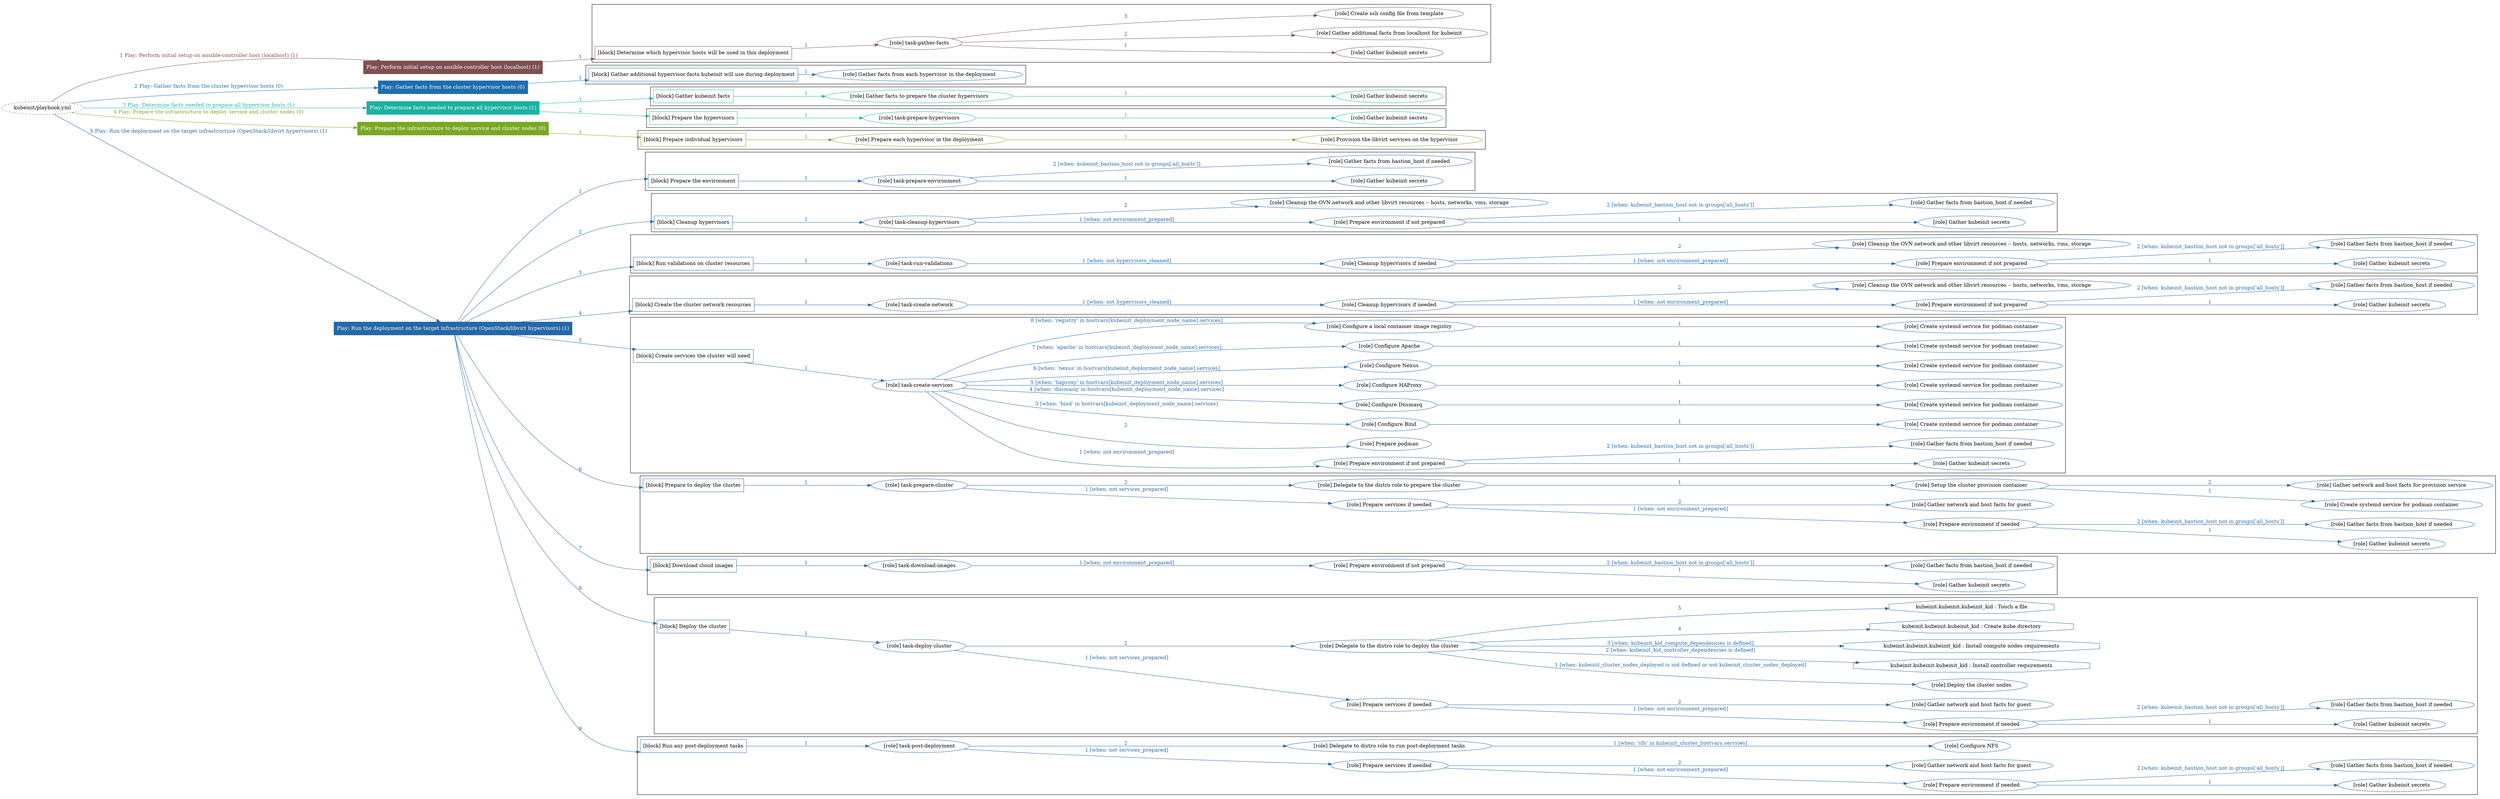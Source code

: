 digraph {
	graph [concentrate=true ordering=in rankdir=LR ratio=fill]
	edge [esep=5 sep=10]
	"kubeinit/playbook.yml" [URL="/home/runner/work/kubeinit/kubeinit/kubeinit/playbook.yml" id=playbook_6d57e059 style=dotted]
	"kubeinit/playbook.yml" -> play_065d69e5 [label="1 Play: Perform initial setup on ansible-controller host (localhost) (1)" color="#7d504f" fontcolor="#7d504f" id=edge_play_065d69e5 labeltooltip="1 Play: Perform initial setup on ansible-controller host (localhost) (1)" tooltip="1 Play: Perform initial setup on ansible-controller host (localhost) (1)"]
	subgraph "Play: Perform initial setup on ansible-controller host (localhost) (1)" {
		play_065d69e5 [label="Play: Perform initial setup on ansible-controller host (localhost) (1)" URL="/home/runner/work/kubeinit/kubeinit/kubeinit/playbook.yml" color="#7d504f" fontcolor="#ffffff" id=play_065d69e5 shape=box style=filled tooltip=localhost]
		play_065d69e5 -> block_3855ea18 [label=1 color="#7d504f" fontcolor="#7d504f" id=edge_block_3855ea18 labeltooltip=1 tooltip=1]
		subgraph cluster_block_3855ea18 {
			block_3855ea18 [label="[block] Determine which hypervisor hosts will be used in this deployment" URL="/home/runner/work/kubeinit/kubeinit/kubeinit/playbook.yml" color="#7d504f" id=block_3855ea18 labeltooltip="Determine which hypervisor hosts will be used in this deployment" shape=box tooltip="Determine which hypervisor hosts will be used in this deployment"]
			block_3855ea18 -> role_1929fba4 [label="1 " color="#7d504f" fontcolor="#7d504f" id=edge_role_1929fba4 labeltooltip="1 " tooltip="1 "]
			subgraph "task-gather-facts" {
				role_1929fba4 [label="[role] task-gather-facts" URL="/home/runner/work/kubeinit/kubeinit/kubeinit/playbook.yml" color="#7d504f" id=role_1929fba4 tooltip="task-gather-facts"]
				role_1929fba4 -> role_ce1851fb [label="1 " color="#7d504f" fontcolor="#7d504f" id=edge_role_ce1851fb labeltooltip="1 " tooltip="1 "]
				subgraph "Gather kubeinit secrets" {
					role_ce1851fb [label="[role] Gather kubeinit secrets" URL="/home/runner/.ansible/collections/ansible_collections/kubeinit/kubeinit/roles/kubeinit_prepare/tasks/build_hypervisors_group.yml" color="#7d504f" id=role_ce1851fb tooltip="Gather kubeinit secrets"]
				}
				role_1929fba4 -> role_60027a95 [label="2 " color="#7d504f" fontcolor="#7d504f" id=edge_role_60027a95 labeltooltip="2 " tooltip="2 "]
				subgraph "Gather additional facts from localhost for kubeinit" {
					role_60027a95 [label="[role] Gather additional facts from localhost for kubeinit" URL="/home/runner/.ansible/collections/ansible_collections/kubeinit/kubeinit/roles/kubeinit_prepare/tasks/build_hypervisors_group.yml" color="#7d504f" id=role_60027a95 tooltip="Gather additional facts from localhost for kubeinit"]
				}
				role_1929fba4 -> role_32237166 [label="3 " color="#7d504f" fontcolor="#7d504f" id=edge_role_32237166 labeltooltip="3 " tooltip="3 "]
				subgraph "Create ssh config file from template" {
					role_32237166 [label="[role] Create ssh config file from template" URL="/home/runner/.ansible/collections/ansible_collections/kubeinit/kubeinit/roles/kubeinit_prepare/tasks/build_hypervisors_group.yml" color="#7d504f" id=role_32237166 tooltip="Create ssh config file from template"]
				}
			}
		}
	}
	"kubeinit/playbook.yml" -> play_c657b505 [label="2 Play: Gather facts from the cluster hypervisor hosts (0)" color="#1e6dae" fontcolor="#1e6dae" id=edge_play_c657b505 labeltooltip="2 Play: Gather facts from the cluster hypervisor hosts (0)" tooltip="2 Play: Gather facts from the cluster hypervisor hosts (0)"]
	subgraph "Play: Gather facts from the cluster hypervisor hosts (0)" {
		play_c657b505 [label="Play: Gather facts from the cluster hypervisor hosts (0)" URL="/home/runner/work/kubeinit/kubeinit/kubeinit/playbook.yml" color="#1e6dae" fontcolor="#ffffff" id=play_c657b505 shape=box style=filled tooltip="Play: Gather facts from the cluster hypervisor hosts (0)"]
		play_c657b505 -> block_d2b169c3 [label=1 color="#1e6dae" fontcolor="#1e6dae" id=edge_block_d2b169c3 labeltooltip=1 tooltip=1]
		subgraph cluster_block_d2b169c3 {
			block_d2b169c3 [label="[block] Gather additional hypervisor facts kubeinit will use during deployment" URL="/home/runner/work/kubeinit/kubeinit/kubeinit/playbook.yml" color="#1e6dae" id=block_d2b169c3 labeltooltip="Gather additional hypervisor facts kubeinit will use during deployment" shape=box tooltip="Gather additional hypervisor facts kubeinit will use during deployment"]
			block_d2b169c3 -> role_d9f56631 [label="1 " color="#1e6dae" fontcolor="#1e6dae" id=edge_role_d9f56631 labeltooltip="1 " tooltip="1 "]
			subgraph "Gather facts from each hypervisor in the deployment" {
				role_d9f56631 [label="[role] Gather facts from each hypervisor in the deployment" URL="/home/runner/work/kubeinit/kubeinit/kubeinit/playbook.yml" color="#1e6dae" id=role_d9f56631 tooltip="Gather facts from each hypervisor in the deployment"]
			}
		}
	}
	"kubeinit/playbook.yml" -> play_c5d78d00 [label="3 Play: Determine facts needed to prepare all hypervisor hosts (1)" color="#1ab2a1" fontcolor="#1ab2a1" id=edge_play_c5d78d00 labeltooltip="3 Play: Determine facts needed to prepare all hypervisor hosts (1)" tooltip="3 Play: Determine facts needed to prepare all hypervisor hosts (1)"]
	subgraph "Play: Determine facts needed to prepare all hypervisor hosts (1)" {
		play_c5d78d00 [label="Play: Determine facts needed to prepare all hypervisor hosts (1)" URL="/home/runner/work/kubeinit/kubeinit/kubeinit/playbook.yml" color="#1ab2a1" fontcolor="#ffffff" id=play_c5d78d00 shape=box style=filled tooltip=localhost]
		play_c5d78d00 -> block_c9161f9e [label=1 color="#1ab2a1" fontcolor="#1ab2a1" id=edge_block_c9161f9e labeltooltip=1 tooltip=1]
		subgraph cluster_block_c9161f9e {
			block_c9161f9e [label="[block] Gather kubeinit facts" URL="/home/runner/work/kubeinit/kubeinit/kubeinit/playbook.yml" color="#1ab2a1" id=block_c9161f9e labeltooltip="Gather kubeinit facts" shape=box tooltip="Gather kubeinit facts"]
			block_c9161f9e -> role_a2f4b197 [label="1 " color="#1ab2a1" fontcolor="#1ab2a1" id=edge_role_a2f4b197 labeltooltip="1 " tooltip="1 "]
			subgraph "Gather facts to prepare the cluster hypervisors" {
				role_a2f4b197 [label="[role] Gather facts to prepare the cluster hypervisors" URL="/home/runner/work/kubeinit/kubeinit/kubeinit/playbook.yml" color="#1ab2a1" id=role_a2f4b197 tooltip="Gather facts to prepare the cluster hypervisors"]
				role_a2f4b197 -> role_44590d32 [label="1 " color="#1ab2a1" fontcolor="#1ab2a1" id=edge_role_44590d32 labeltooltip="1 " tooltip="1 "]
				subgraph "Gather kubeinit secrets" {
					role_44590d32 [label="[role] Gather kubeinit secrets" URL="/home/runner/.ansible/collections/ansible_collections/kubeinit/kubeinit/roles/kubeinit_prepare/tasks/gather_kubeinit_facts.yml" color="#1ab2a1" id=role_44590d32 tooltip="Gather kubeinit secrets"]
				}
			}
		}
		play_c5d78d00 -> block_0e5a9c2b [label=2 color="#1ab2a1" fontcolor="#1ab2a1" id=edge_block_0e5a9c2b labeltooltip=2 tooltip=2]
		subgraph cluster_block_0e5a9c2b {
			block_0e5a9c2b [label="[block] Prepare the hypervisors" URL="/home/runner/work/kubeinit/kubeinit/kubeinit/playbook.yml" color="#1ab2a1" id=block_0e5a9c2b labeltooltip="Prepare the hypervisors" shape=box tooltip="Prepare the hypervisors"]
			block_0e5a9c2b -> role_2d8f69fb [label="1 " color="#1ab2a1" fontcolor="#1ab2a1" id=edge_role_2d8f69fb labeltooltip="1 " tooltip="1 "]
			subgraph "task-prepare-hypervisors" {
				role_2d8f69fb [label="[role] task-prepare-hypervisors" URL="/home/runner/work/kubeinit/kubeinit/kubeinit/playbook.yml" color="#1ab2a1" id=role_2d8f69fb tooltip="task-prepare-hypervisors"]
				role_2d8f69fb -> role_95f02f1c [label="1 " color="#1ab2a1" fontcolor="#1ab2a1" id=edge_role_95f02f1c labeltooltip="1 " tooltip="1 "]
				subgraph "Gather kubeinit secrets" {
					role_95f02f1c [label="[role] Gather kubeinit secrets" URL="/home/runner/.ansible/collections/ansible_collections/kubeinit/kubeinit/roles/kubeinit_prepare/tasks/gather_kubeinit_facts.yml" color="#1ab2a1" id=role_95f02f1c tooltip="Gather kubeinit secrets"]
				}
			}
		}
	}
	"kubeinit/playbook.yml" -> play_4eae700f [label="4 Play: Prepare the infrastructure to deploy service and cluster nodes (0)" color="#79a824" fontcolor="#79a824" id=edge_play_4eae700f labeltooltip="4 Play: Prepare the infrastructure to deploy service and cluster nodes (0)" tooltip="4 Play: Prepare the infrastructure to deploy service and cluster nodes (0)"]
	subgraph "Play: Prepare the infrastructure to deploy service and cluster nodes (0)" {
		play_4eae700f [label="Play: Prepare the infrastructure to deploy service and cluster nodes (0)" URL="/home/runner/work/kubeinit/kubeinit/kubeinit/playbook.yml" color="#79a824" fontcolor="#ffffff" id=play_4eae700f shape=box style=filled tooltip="Play: Prepare the infrastructure to deploy service and cluster nodes (0)"]
		play_4eae700f -> block_ae9ebb79 [label=1 color="#79a824" fontcolor="#79a824" id=edge_block_ae9ebb79 labeltooltip=1 tooltip=1]
		subgraph cluster_block_ae9ebb79 {
			block_ae9ebb79 [label="[block] Prepare individual hypervisors" URL="/home/runner/work/kubeinit/kubeinit/kubeinit/playbook.yml" color="#79a824" id=block_ae9ebb79 labeltooltip="Prepare individual hypervisors" shape=box tooltip="Prepare individual hypervisors"]
			block_ae9ebb79 -> role_d2d754ca [label="1 " color="#79a824" fontcolor="#79a824" id=edge_role_d2d754ca labeltooltip="1 " tooltip="1 "]
			subgraph "Prepare each hypervisor in the deployment" {
				role_d2d754ca [label="[role] Prepare each hypervisor in the deployment" URL="/home/runner/work/kubeinit/kubeinit/kubeinit/playbook.yml" color="#79a824" id=role_d2d754ca tooltip="Prepare each hypervisor in the deployment"]
				role_d2d754ca -> role_a0877559 [label="1 " color="#79a824" fontcolor="#79a824" id=edge_role_a0877559 labeltooltip="1 " tooltip="1 "]
				subgraph "Provision the libvirt services on the hypervisor" {
					role_a0877559 [label="[role] Provision the libvirt services on the hypervisor" URL="/home/runner/.ansible/collections/ansible_collections/kubeinit/kubeinit/roles/kubeinit_prepare/tasks/prepare_hypervisor.yml" color="#79a824" id=role_a0877559 tooltip="Provision the libvirt services on the hypervisor"]
				}
			}
		}
	}
	"kubeinit/playbook.yml" -> play_7fe746c4 [label="5 Play: Run the deployment on the target infrastructure (OpenStack/libvirt hypervisors) (1)" color="#2667a6" fontcolor="#2667a6" id=edge_play_7fe746c4 labeltooltip="5 Play: Run the deployment on the target infrastructure (OpenStack/libvirt hypervisors) (1)" tooltip="5 Play: Run the deployment on the target infrastructure (OpenStack/libvirt hypervisors) (1)"]
	subgraph "Play: Run the deployment on the target infrastructure (OpenStack/libvirt hypervisors) (1)" {
		play_7fe746c4 [label="Play: Run the deployment on the target infrastructure (OpenStack/libvirt hypervisors) (1)" URL="/home/runner/work/kubeinit/kubeinit/kubeinit/playbook.yml" color="#2667a6" fontcolor="#ffffff" id=play_7fe746c4 shape=box style=filled tooltip=localhost]
		play_7fe746c4 -> block_864c7144 [label=1 color="#2667a6" fontcolor="#2667a6" id=edge_block_864c7144 labeltooltip=1 tooltip=1]
		subgraph cluster_block_864c7144 {
			block_864c7144 [label="[block] Prepare the environment" URL="/home/runner/work/kubeinit/kubeinit/kubeinit/playbook.yml" color="#2667a6" id=block_864c7144 labeltooltip="Prepare the environment" shape=box tooltip="Prepare the environment"]
			block_864c7144 -> role_f04dfb15 [label="1 " color="#2667a6" fontcolor="#2667a6" id=edge_role_f04dfb15 labeltooltip="1 " tooltip="1 "]
			subgraph "task-prepare-environment" {
				role_f04dfb15 [label="[role] task-prepare-environment" URL="/home/runner/work/kubeinit/kubeinit/kubeinit/playbook.yml" color="#2667a6" id=role_f04dfb15 tooltip="task-prepare-environment"]
				role_f04dfb15 -> role_c53cb70d [label="1 " color="#2667a6" fontcolor="#2667a6" id=edge_role_c53cb70d labeltooltip="1 " tooltip="1 "]
				subgraph "Gather kubeinit secrets" {
					role_c53cb70d [label="[role] Gather kubeinit secrets" URL="/home/runner/.ansible/collections/ansible_collections/kubeinit/kubeinit/roles/kubeinit_prepare/tasks/gather_kubeinit_facts.yml" color="#2667a6" id=role_c53cb70d tooltip="Gather kubeinit secrets"]
				}
				role_f04dfb15 -> role_c097cf0a [label="2 [when: kubeinit_bastion_host not in groups['all_hosts']]" color="#2667a6" fontcolor="#2667a6" id=edge_role_c097cf0a labeltooltip="2 [when: kubeinit_bastion_host not in groups['all_hosts']]" tooltip="2 [when: kubeinit_bastion_host not in groups['all_hosts']]"]
				subgraph "Gather facts from bastion_host if needed" {
					role_c097cf0a [label="[role] Gather facts from bastion_host if needed" URL="/home/runner/.ansible/collections/ansible_collections/kubeinit/kubeinit/roles/kubeinit_prepare/tasks/main.yml" color="#2667a6" id=role_c097cf0a tooltip="Gather facts from bastion_host if needed"]
				}
			}
		}
		play_7fe746c4 -> block_8529b01f [label=2 color="#2667a6" fontcolor="#2667a6" id=edge_block_8529b01f labeltooltip=2 tooltip=2]
		subgraph cluster_block_8529b01f {
			block_8529b01f [label="[block] Cleanup hypervisors" URL="/home/runner/work/kubeinit/kubeinit/kubeinit/playbook.yml" color="#2667a6" id=block_8529b01f labeltooltip="Cleanup hypervisors" shape=box tooltip="Cleanup hypervisors"]
			block_8529b01f -> role_6cb74507 [label="1 " color="#2667a6" fontcolor="#2667a6" id=edge_role_6cb74507 labeltooltip="1 " tooltip="1 "]
			subgraph "task-cleanup-hypervisors" {
				role_6cb74507 [label="[role] task-cleanup-hypervisors" URL="/home/runner/work/kubeinit/kubeinit/kubeinit/playbook.yml" color="#2667a6" id=role_6cb74507 tooltip="task-cleanup-hypervisors"]
				role_6cb74507 -> role_b13e0791 [label="1 [when: not environment_prepared]" color="#2667a6" fontcolor="#2667a6" id=edge_role_b13e0791 labeltooltip="1 [when: not environment_prepared]" tooltip="1 [when: not environment_prepared]"]
				subgraph "Prepare environment if not prepared" {
					role_b13e0791 [label="[role] Prepare environment if not prepared" URL="/home/runner/.ansible/collections/ansible_collections/kubeinit/kubeinit/roles/kubeinit_libvirt/tasks/cleanup_hypervisors.yml" color="#2667a6" id=role_b13e0791 tooltip="Prepare environment if not prepared"]
					role_b13e0791 -> role_0904f1f7 [label="1 " color="#2667a6" fontcolor="#2667a6" id=edge_role_0904f1f7 labeltooltip="1 " tooltip="1 "]
					subgraph "Gather kubeinit secrets" {
						role_0904f1f7 [label="[role] Gather kubeinit secrets" URL="/home/runner/.ansible/collections/ansible_collections/kubeinit/kubeinit/roles/kubeinit_prepare/tasks/gather_kubeinit_facts.yml" color="#2667a6" id=role_0904f1f7 tooltip="Gather kubeinit secrets"]
					}
					role_b13e0791 -> role_ac64415e [label="2 [when: kubeinit_bastion_host not in groups['all_hosts']]" color="#2667a6" fontcolor="#2667a6" id=edge_role_ac64415e labeltooltip="2 [when: kubeinit_bastion_host not in groups['all_hosts']]" tooltip="2 [when: kubeinit_bastion_host not in groups['all_hosts']]"]
					subgraph "Gather facts from bastion_host if needed" {
						role_ac64415e [label="[role] Gather facts from bastion_host if needed" URL="/home/runner/.ansible/collections/ansible_collections/kubeinit/kubeinit/roles/kubeinit_prepare/tasks/main.yml" color="#2667a6" id=role_ac64415e tooltip="Gather facts from bastion_host if needed"]
					}
				}
				role_6cb74507 -> role_06ad63b3 [label="2 " color="#2667a6" fontcolor="#2667a6" id=edge_role_06ad63b3 labeltooltip="2 " tooltip="2 "]
				subgraph "Cleanup the OVN network and other libvirt resources -- hosts, networks, vms, storage" {
					role_06ad63b3 [label="[role] Cleanup the OVN network and other libvirt resources -- hosts, networks, vms, storage" URL="/home/runner/.ansible/collections/ansible_collections/kubeinit/kubeinit/roles/kubeinit_libvirt/tasks/cleanup_hypervisors.yml" color="#2667a6" id=role_06ad63b3 tooltip="Cleanup the OVN network and other libvirt resources -- hosts, networks, vms, storage"]
				}
			}
		}
		play_7fe746c4 -> block_a5c3e23f [label=3 color="#2667a6" fontcolor="#2667a6" id=edge_block_a5c3e23f labeltooltip=3 tooltip=3]
		subgraph cluster_block_a5c3e23f {
			block_a5c3e23f [label="[block] Run validations on cluster resources" URL="/home/runner/work/kubeinit/kubeinit/kubeinit/playbook.yml" color="#2667a6" id=block_a5c3e23f labeltooltip="Run validations on cluster resources" shape=box tooltip="Run validations on cluster resources"]
			block_a5c3e23f -> role_a14bf98d [label="1 " color="#2667a6" fontcolor="#2667a6" id=edge_role_a14bf98d labeltooltip="1 " tooltip="1 "]
			subgraph "task-run-validations" {
				role_a14bf98d [label="[role] task-run-validations" URL="/home/runner/work/kubeinit/kubeinit/kubeinit/playbook.yml" color="#2667a6" id=role_a14bf98d tooltip="task-run-validations"]
				role_a14bf98d -> role_f3bd43ad [label="1 [when: not hypervisors_cleaned]" color="#2667a6" fontcolor="#2667a6" id=edge_role_f3bd43ad labeltooltip="1 [when: not hypervisors_cleaned]" tooltip="1 [when: not hypervisors_cleaned]"]
				subgraph "Cleanup hypervisors if needed" {
					role_f3bd43ad [label="[role] Cleanup hypervisors if needed" URL="/home/runner/.ansible/collections/ansible_collections/kubeinit/kubeinit/roles/kubeinit_validations/tasks/main.yml" color="#2667a6" id=role_f3bd43ad tooltip="Cleanup hypervisors if needed"]
					role_f3bd43ad -> role_42c4b51b [label="1 [when: not environment_prepared]" color="#2667a6" fontcolor="#2667a6" id=edge_role_42c4b51b labeltooltip="1 [when: not environment_prepared]" tooltip="1 [when: not environment_prepared]"]
					subgraph "Prepare environment if not prepared" {
						role_42c4b51b [label="[role] Prepare environment if not prepared" URL="/home/runner/.ansible/collections/ansible_collections/kubeinit/kubeinit/roles/kubeinit_libvirt/tasks/cleanup_hypervisors.yml" color="#2667a6" id=role_42c4b51b tooltip="Prepare environment if not prepared"]
						role_42c4b51b -> role_62f6f156 [label="1 " color="#2667a6" fontcolor="#2667a6" id=edge_role_62f6f156 labeltooltip="1 " tooltip="1 "]
						subgraph "Gather kubeinit secrets" {
							role_62f6f156 [label="[role] Gather kubeinit secrets" URL="/home/runner/.ansible/collections/ansible_collections/kubeinit/kubeinit/roles/kubeinit_prepare/tasks/gather_kubeinit_facts.yml" color="#2667a6" id=role_62f6f156 tooltip="Gather kubeinit secrets"]
						}
						role_42c4b51b -> role_72be6b76 [label="2 [when: kubeinit_bastion_host not in groups['all_hosts']]" color="#2667a6" fontcolor="#2667a6" id=edge_role_72be6b76 labeltooltip="2 [when: kubeinit_bastion_host not in groups['all_hosts']]" tooltip="2 [when: kubeinit_bastion_host not in groups['all_hosts']]"]
						subgraph "Gather facts from bastion_host if needed" {
							role_72be6b76 [label="[role] Gather facts from bastion_host if needed" URL="/home/runner/.ansible/collections/ansible_collections/kubeinit/kubeinit/roles/kubeinit_prepare/tasks/main.yml" color="#2667a6" id=role_72be6b76 tooltip="Gather facts from bastion_host if needed"]
						}
					}
					role_f3bd43ad -> role_390e9f9d [label="2 " color="#2667a6" fontcolor="#2667a6" id=edge_role_390e9f9d labeltooltip="2 " tooltip="2 "]
					subgraph "Cleanup the OVN network and other libvirt resources -- hosts, networks, vms, storage" {
						role_390e9f9d [label="[role] Cleanup the OVN network and other libvirt resources -- hosts, networks, vms, storage" URL="/home/runner/.ansible/collections/ansible_collections/kubeinit/kubeinit/roles/kubeinit_libvirt/tasks/cleanup_hypervisors.yml" color="#2667a6" id=role_390e9f9d tooltip="Cleanup the OVN network and other libvirt resources -- hosts, networks, vms, storage"]
					}
				}
			}
		}
		play_7fe746c4 -> block_46a11edb [label=4 color="#2667a6" fontcolor="#2667a6" id=edge_block_46a11edb labeltooltip=4 tooltip=4]
		subgraph cluster_block_46a11edb {
			block_46a11edb [label="[block] Create the cluster network resources" URL="/home/runner/work/kubeinit/kubeinit/kubeinit/playbook.yml" color="#2667a6" id=block_46a11edb labeltooltip="Create the cluster network resources" shape=box tooltip="Create the cluster network resources"]
			block_46a11edb -> role_0baf89b7 [label="1 " color="#2667a6" fontcolor="#2667a6" id=edge_role_0baf89b7 labeltooltip="1 " tooltip="1 "]
			subgraph "task-create-network" {
				role_0baf89b7 [label="[role] task-create-network" URL="/home/runner/work/kubeinit/kubeinit/kubeinit/playbook.yml" color="#2667a6" id=role_0baf89b7 tooltip="task-create-network"]
				role_0baf89b7 -> role_a25439d8 [label="1 [when: not hypervisors_cleaned]" color="#2667a6" fontcolor="#2667a6" id=edge_role_a25439d8 labeltooltip="1 [when: not hypervisors_cleaned]" tooltip="1 [when: not hypervisors_cleaned]"]
				subgraph "Cleanup hypervisors if needed" {
					role_a25439d8 [label="[role] Cleanup hypervisors if needed" URL="/home/runner/.ansible/collections/ansible_collections/kubeinit/kubeinit/roles/kubeinit_libvirt/tasks/create_network.yml" color="#2667a6" id=role_a25439d8 tooltip="Cleanup hypervisors if needed"]
					role_a25439d8 -> role_1386f893 [label="1 [when: not environment_prepared]" color="#2667a6" fontcolor="#2667a6" id=edge_role_1386f893 labeltooltip="1 [when: not environment_prepared]" tooltip="1 [when: not environment_prepared]"]
					subgraph "Prepare environment if not prepared" {
						role_1386f893 [label="[role] Prepare environment if not prepared" URL="/home/runner/.ansible/collections/ansible_collections/kubeinit/kubeinit/roles/kubeinit_libvirt/tasks/cleanup_hypervisors.yml" color="#2667a6" id=role_1386f893 tooltip="Prepare environment if not prepared"]
						role_1386f893 -> role_b174bfa8 [label="1 " color="#2667a6" fontcolor="#2667a6" id=edge_role_b174bfa8 labeltooltip="1 " tooltip="1 "]
						subgraph "Gather kubeinit secrets" {
							role_b174bfa8 [label="[role] Gather kubeinit secrets" URL="/home/runner/.ansible/collections/ansible_collections/kubeinit/kubeinit/roles/kubeinit_prepare/tasks/gather_kubeinit_facts.yml" color="#2667a6" id=role_b174bfa8 tooltip="Gather kubeinit secrets"]
						}
						role_1386f893 -> role_67bab339 [label="2 [when: kubeinit_bastion_host not in groups['all_hosts']]" color="#2667a6" fontcolor="#2667a6" id=edge_role_67bab339 labeltooltip="2 [when: kubeinit_bastion_host not in groups['all_hosts']]" tooltip="2 [when: kubeinit_bastion_host not in groups['all_hosts']]"]
						subgraph "Gather facts from bastion_host if needed" {
							role_67bab339 [label="[role] Gather facts from bastion_host if needed" URL="/home/runner/.ansible/collections/ansible_collections/kubeinit/kubeinit/roles/kubeinit_prepare/tasks/main.yml" color="#2667a6" id=role_67bab339 tooltip="Gather facts from bastion_host if needed"]
						}
					}
					role_a25439d8 -> role_7d79b5ce [label="2 " color="#2667a6" fontcolor="#2667a6" id=edge_role_7d79b5ce labeltooltip="2 " tooltip="2 "]
					subgraph "Cleanup the OVN network and other libvirt resources -- hosts, networks, vms, storage" {
						role_7d79b5ce [label="[role] Cleanup the OVN network and other libvirt resources -- hosts, networks, vms, storage" URL="/home/runner/.ansible/collections/ansible_collections/kubeinit/kubeinit/roles/kubeinit_libvirt/tasks/cleanup_hypervisors.yml" color="#2667a6" id=role_7d79b5ce tooltip="Cleanup the OVN network and other libvirt resources -- hosts, networks, vms, storage"]
					}
				}
			}
		}
		play_7fe746c4 -> block_fe42ca80 [label=5 color="#2667a6" fontcolor="#2667a6" id=edge_block_fe42ca80 labeltooltip=5 tooltip=5]
		subgraph cluster_block_fe42ca80 {
			block_fe42ca80 [label="[block] Create services the cluster will need" URL="/home/runner/work/kubeinit/kubeinit/kubeinit/playbook.yml" color="#2667a6" id=block_fe42ca80 labeltooltip="Create services the cluster will need" shape=box tooltip="Create services the cluster will need"]
			block_fe42ca80 -> role_5ed71309 [label="1 " color="#2667a6" fontcolor="#2667a6" id=edge_role_5ed71309 labeltooltip="1 " tooltip="1 "]
			subgraph "task-create-services" {
				role_5ed71309 [label="[role] task-create-services" URL="/home/runner/work/kubeinit/kubeinit/kubeinit/playbook.yml" color="#2667a6" id=role_5ed71309 tooltip="task-create-services"]
				role_5ed71309 -> role_ebe0264d [label="1 [when: not environment_prepared]" color="#2667a6" fontcolor="#2667a6" id=edge_role_ebe0264d labeltooltip="1 [when: not environment_prepared]" tooltip="1 [when: not environment_prepared]"]
				subgraph "Prepare environment if not prepared" {
					role_ebe0264d [label="[role] Prepare environment if not prepared" URL="/home/runner/.ansible/collections/ansible_collections/kubeinit/kubeinit/roles/kubeinit_services/tasks/main.yml" color="#2667a6" id=role_ebe0264d tooltip="Prepare environment if not prepared"]
					role_ebe0264d -> role_35ee0609 [label="1 " color="#2667a6" fontcolor="#2667a6" id=edge_role_35ee0609 labeltooltip="1 " tooltip="1 "]
					subgraph "Gather kubeinit secrets" {
						role_35ee0609 [label="[role] Gather kubeinit secrets" URL="/home/runner/.ansible/collections/ansible_collections/kubeinit/kubeinit/roles/kubeinit_prepare/tasks/gather_kubeinit_facts.yml" color="#2667a6" id=role_35ee0609 tooltip="Gather kubeinit secrets"]
					}
					role_ebe0264d -> role_79cf73b6 [label="2 [when: kubeinit_bastion_host not in groups['all_hosts']]" color="#2667a6" fontcolor="#2667a6" id=edge_role_79cf73b6 labeltooltip="2 [when: kubeinit_bastion_host not in groups['all_hosts']]" tooltip="2 [when: kubeinit_bastion_host not in groups['all_hosts']]"]
					subgraph "Gather facts from bastion_host if needed" {
						role_79cf73b6 [label="[role] Gather facts from bastion_host if needed" URL="/home/runner/.ansible/collections/ansible_collections/kubeinit/kubeinit/roles/kubeinit_prepare/tasks/main.yml" color="#2667a6" id=role_79cf73b6 tooltip="Gather facts from bastion_host if needed"]
					}
				}
				role_5ed71309 -> role_040d7821 [label="2 " color="#2667a6" fontcolor="#2667a6" id=edge_role_040d7821 labeltooltip="2 " tooltip="2 "]
				subgraph "Prepare podman" {
					role_040d7821 [label="[role] Prepare podman" URL="/home/runner/.ansible/collections/ansible_collections/kubeinit/kubeinit/roles/kubeinit_services/tasks/00_create_service_pod.yml" color="#2667a6" id=role_040d7821 tooltip="Prepare podman"]
				}
				role_5ed71309 -> role_a6348650 [label="3 [when: 'bind' in hostvars[kubeinit_deployment_node_name].services]" color="#2667a6" fontcolor="#2667a6" id=edge_role_a6348650 labeltooltip="3 [when: 'bind' in hostvars[kubeinit_deployment_node_name].services]" tooltip="3 [when: 'bind' in hostvars[kubeinit_deployment_node_name].services]"]
				subgraph "Configure Bind" {
					role_a6348650 [label="[role] Configure Bind" URL="/home/runner/.ansible/collections/ansible_collections/kubeinit/kubeinit/roles/kubeinit_services/tasks/start_services_containers.yml" color="#2667a6" id=role_a6348650 tooltip="Configure Bind"]
					role_a6348650 -> role_61846eb1 [label="1 " color="#2667a6" fontcolor="#2667a6" id=edge_role_61846eb1 labeltooltip="1 " tooltip="1 "]
					subgraph "Create systemd service for podman container" {
						role_61846eb1 [label="[role] Create systemd service for podman container" URL="/home/runner/.ansible/collections/ansible_collections/kubeinit/kubeinit/roles/kubeinit_bind/tasks/main.yml" color="#2667a6" id=role_61846eb1 tooltip="Create systemd service for podman container"]
					}
				}
				role_5ed71309 -> role_5ea8234a [label="4 [when: 'dnsmasq' in hostvars[kubeinit_deployment_node_name].services]" color="#2667a6" fontcolor="#2667a6" id=edge_role_5ea8234a labeltooltip="4 [when: 'dnsmasq' in hostvars[kubeinit_deployment_node_name].services]" tooltip="4 [when: 'dnsmasq' in hostvars[kubeinit_deployment_node_name].services]"]
				subgraph "Configure Dnsmasq" {
					role_5ea8234a [label="[role] Configure Dnsmasq" URL="/home/runner/.ansible/collections/ansible_collections/kubeinit/kubeinit/roles/kubeinit_services/tasks/start_services_containers.yml" color="#2667a6" id=role_5ea8234a tooltip="Configure Dnsmasq"]
					role_5ea8234a -> role_0ec9948a [label="1 " color="#2667a6" fontcolor="#2667a6" id=edge_role_0ec9948a labeltooltip="1 " tooltip="1 "]
					subgraph "Create systemd service for podman container" {
						role_0ec9948a [label="[role] Create systemd service for podman container" URL="/home/runner/.ansible/collections/ansible_collections/kubeinit/kubeinit/roles/kubeinit_dnsmasq/tasks/main.yml" color="#2667a6" id=role_0ec9948a tooltip="Create systemd service for podman container"]
					}
				}
				role_5ed71309 -> role_65165340 [label="5 [when: 'haproxy' in hostvars[kubeinit_deployment_node_name].services]" color="#2667a6" fontcolor="#2667a6" id=edge_role_65165340 labeltooltip="5 [when: 'haproxy' in hostvars[kubeinit_deployment_node_name].services]" tooltip="5 [when: 'haproxy' in hostvars[kubeinit_deployment_node_name].services]"]
				subgraph "Configure HAProxy" {
					role_65165340 [label="[role] Configure HAProxy" URL="/home/runner/.ansible/collections/ansible_collections/kubeinit/kubeinit/roles/kubeinit_services/tasks/start_services_containers.yml" color="#2667a6" id=role_65165340 tooltip="Configure HAProxy"]
					role_65165340 -> role_f0a80cbd [label="1 " color="#2667a6" fontcolor="#2667a6" id=edge_role_f0a80cbd labeltooltip="1 " tooltip="1 "]
					subgraph "Create systemd service for podman container" {
						role_f0a80cbd [label="[role] Create systemd service for podman container" URL="/home/runner/.ansible/collections/ansible_collections/kubeinit/kubeinit/roles/kubeinit_haproxy/tasks/main.yml" color="#2667a6" id=role_f0a80cbd tooltip="Create systemd service for podman container"]
					}
				}
				role_5ed71309 -> role_b33ec413 [label="6 [when: 'nexus' in hostvars[kubeinit_deployment_node_name].services]" color="#2667a6" fontcolor="#2667a6" id=edge_role_b33ec413 labeltooltip="6 [when: 'nexus' in hostvars[kubeinit_deployment_node_name].services]" tooltip="6 [when: 'nexus' in hostvars[kubeinit_deployment_node_name].services]"]
				subgraph "Configure Nexus" {
					role_b33ec413 [label="[role] Configure Nexus" URL="/home/runner/.ansible/collections/ansible_collections/kubeinit/kubeinit/roles/kubeinit_services/tasks/start_services_containers.yml" color="#2667a6" id=role_b33ec413 tooltip="Configure Nexus"]
					role_b33ec413 -> role_cd781096 [label="1 " color="#2667a6" fontcolor="#2667a6" id=edge_role_cd781096 labeltooltip="1 " tooltip="1 "]
					subgraph "Create systemd service for podman container" {
						role_cd781096 [label="[role] Create systemd service for podman container" URL="/home/runner/.ansible/collections/ansible_collections/kubeinit/kubeinit/roles/kubeinit_nexus/tasks/main.yml" color="#2667a6" id=role_cd781096 tooltip="Create systemd service for podman container"]
					}
				}
				role_5ed71309 -> role_cfe91eb7 [label="7 [when: 'apache' in hostvars[kubeinit_deployment_node_name].services]" color="#2667a6" fontcolor="#2667a6" id=edge_role_cfe91eb7 labeltooltip="7 [when: 'apache' in hostvars[kubeinit_deployment_node_name].services]" tooltip="7 [when: 'apache' in hostvars[kubeinit_deployment_node_name].services]"]
				subgraph "Configure Apache" {
					role_cfe91eb7 [label="[role] Configure Apache" URL="/home/runner/.ansible/collections/ansible_collections/kubeinit/kubeinit/roles/kubeinit_services/tasks/start_services_containers.yml" color="#2667a6" id=role_cfe91eb7 tooltip="Configure Apache"]
					role_cfe91eb7 -> role_e3a42d5c [label="1 " color="#2667a6" fontcolor="#2667a6" id=edge_role_e3a42d5c labeltooltip="1 " tooltip="1 "]
					subgraph "Create systemd service for podman container" {
						role_e3a42d5c [label="[role] Create systemd service for podman container" URL="/home/runner/.ansible/collections/ansible_collections/kubeinit/kubeinit/roles/kubeinit_apache/tasks/main.yml" color="#2667a6" id=role_e3a42d5c tooltip="Create systemd service for podman container"]
					}
				}
				role_5ed71309 -> role_003cc8b7 [label="8 [when: 'registry' in hostvars[kubeinit_deployment_node_name].services]" color="#2667a6" fontcolor="#2667a6" id=edge_role_003cc8b7 labeltooltip="8 [when: 'registry' in hostvars[kubeinit_deployment_node_name].services]" tooltip="8 [when: 'registry' in hostvars[kubeinit_deployment_node_name].services]"]
				subgraph "Configure a local container image registry" {
					role_003cc8b7 [label="[role] Configure a local container image registry" URL="/home/runner/.ansible/collections/ansible_collections/kubeinit/kubeinit/roles/kubeinit_services/tasks/start_services_containers.yml" color="#2667a6" id=role_003cc8b7 tooltip="Configure a local container image registry"]
					role_003cc8b7 -> role_60b92aa7 [label="1 " color="#2667a6" fontcolor="#2667a6" id=edge_role_60b92aa7 labeltooltip="1 " tooltip="1 "]
					subgraph "Create systemd service for podman container" {
						role_60b92aa7 [label="[role] Create systemd service for podman container" URL="/home/runner/.ansible/collections/ansible_collections/kubeinit/kubeinit/roles/kubeinit_registry/tasks/main.yml" color="#2667a6" id=role_60b92aa7 tooltip="Create systemd service for podman container"]
					}
				}
			}
		}
		play_7fe746c4 -> block_7d701048 [label=6 color="#2667a6" fontcolor="#2667a6" id=edge_block_7d701048 labeltooltip=6 tooltip=6]
		subgraph cluster_block_7d701048 {
			block_7d701048 [label="[block] Prepare to deploy the cluster" URL="/home/runner/work/kubeinit/kubeinit/kubeinit/playbook.yml" color="#2667a6" id=block_7d701048 labeltooltip="Prepare to deploy the cluster" shape=box tooltip="Prepare to deploy the cluster"]
			block_7d701048 -> role_e506ebdc [label="1 " color="#2667a6" fontcolor="#2667a6" id=edge_role_e506ebdc labeltooltip="1 " tooltip="1 "]
			subgraph "task-prepare-cluster" {
				role_e506ebdc [label="[role] task-prepare-cluster" URL="/home/runner/work/kubeinit/kubeinit/kubeinit/playbook.yml" color="#2667a6" id=role_e506ebdc tooltip="task-prepare-cluster"]
				role_e506ebdc -> role_baf6e5f8 [label="1 [when: not services_prepared]" color="#2667a6" fontcolor="#2667a6" id=edge_role_baf6e5f8 labeltooltip="1 [when: not services_prepared]" tooltip="1 [when: not services_prepared]"]
				subgraph "Prepare services if needed" {
					role_baf6e5f8 [label="[role] Prepare services if needed" URL="/home/runner/.ansible/collections/ansible_collections/kubeinit/kubeinit/roles/kubeinit_prepare/tasks/prepare_cluster.yml" color="#2667a6" id=role_baf6e5f8 tooltip="Prepare services if needed"]
					role_baf6e5f8 -> role_4d093754 [label="1 [when: not environment_prepared]" color="#2667a6" fontcolor="#2667a6" id=edge_role_4d093754 labeltooltip="1 [when: not environment_prepared]" tooltip="1 [when: not environment_prepared]"]
					subgraph "Prepare environment if needed" {
						role_4d093754 [label="[role] Prepare environment if needed" URL="/home/runner/.ansible/collections/ansible_collections/kubeinit/kubeinit/roles/kubeinit_services/tasks/prepare_services.yml" color="#2667a6" id=role_4d093754 tooltip="Prepare environment if needed"]
						role_4d093754 -> role_81bff744 [label="1 " color="#2667a6" fontcolor="#2667a6" id=edge_role_81bff744 labeltooltip="1 " tooltip="1 "]
						subgraph "Gather kubeinit secrets" {
							role_81bff744 [label="[role] Gather kubeinit secrets" URL="/home/runner/.ansible/collections/ansible_collections/kubeinit/kubeinit/roles/kubeinit_prepare/tasks/gather_kubeinit_facts.yml" color="#2667a6" id=role_81bff744 tooltip="Gather kubeinit secrets"]
						}
						role_4d093754 -> role_78c7ffe5 [label="2 [when: kubeinit_bastion_host not in groups['all_hosts']]" color="#2667a6" fontcolor="#2667a6" id=edge_role_78c7ffe5 labeltooltip="2 [when: kubeinit_bastion_host not in groups['all_hosts']]" tooltip="2 [when: kubeinit_bastion_host not in groups['all_hosts']]"]
						subgraph "Gather facts from bastion_host if needed" {
							role_78c7ffe5 [label="[role] Gather facts from bastion_host if needed" URL="/home/runner/.ansible/collections/ansible_collections/kubeinit/kubeinit/roles/kubeinit_prepare/tasks/main.yml" color="#2667a6" id=role_78c7ffe5 tooltip="Gather facts from bastion_host if needed"]
						}
					}
					role_baf6e5f8 -> role_28344892 [label="2 " color="#2667a6" fontcolor="#2667a6" id=edge_role_28344892 labeltooltip="2 " tooltip="2 "]
					subgraph "Gather network and host facts for guest" {
						role_28344892 [label="[role] Gather network and host facts for guest" URL="/home/runner/.ansible/collections/ansible_collections/kubeinit/kubeinit/roles/kubeinit_services/tasks/prepare_services.yml" color="#2667a6" id=role_28344892 tooltip="Gather network and host facts for guest"]
					}
				}
				role_e506ebdc -> role_61756bae [label="2 " color="#2667a6" fontcolor="#2667a6" id=edge_role_61756bae labeltooltip="2 " tooltip="2 "]
				subgraph "Delegate to the distro role to prepare the cluster" {
					role_61756bae [label="[role] Delegate to the distro role to prepare the cluster" URL="/home/runner/.ansible/collections/ansible_collections/kubeinit/kubeinit/roles/kubeinit_prepare/tasks/prepare_cluster.yml" color="#2667a6" id=role_61756bae tooltip="Delegate to the distro role to prepare the cluster"]
					role_61756bae -> role_0869f16a [label="1 " color="#2667a6" fontcolor="#2667a6" id=edge_role_0869f16a labeltooltip="1 " tooltip="1 "]
					subgraph "Setup the cluster provision container" {
						role_0869f16a [label="[role] Setup the cluster provision container" URL="/home/runner/.ansible/collections/ansible_collections/kubeinit/kubeinit/roles/kubeinit_kid/tasks/prepare_cluster.yml" color="#2667a6" id=role_0869f16a tooltip="Setup the cluster provision container"]
						role_0869f16a -> role_4fb9da43 [label="1 " color="#2667a6" fontcolor="#2667a6" id=edge_role_4fb9da43 labeltooltip="1 " tooltip="1 "]
						subgraph "Create systemd service for podman container" {
							role_4fb9da43 [label="[role] Create systemd service for podman container" URL="/home/runner/.ansible/collections/ansible_collections/kubeinit/kubeinit/roles/kubeinit_services/tasks/create_provision_container.yml" color="#2667a6" id=role_4fb9da43 tooltip="Create systemd service for podman container"]
						}
						role_0869f16a -> role_694db59f [label="2 " color="#2667a6" fontcolor="#2667a6" id=edge_role_694db59f labeltooltip="2 " tooltip="2 "]
						subgraph "Gather network and host facts for provision service" {
							role_694db59f [label="[role] Gather network and host facts for provision service" URL="/home/runner/.ansible/collections/ansible_collections/kubeinit/kubeinit/roles/kubeinit_services/tasks/create_provision_container.yml" color="#2667a6" id=role_694db59f tooltip="Gather network and host facts for provision service"]
						}
					}
				}
			}
		}
		play_7fe746c4 -> block_db360a0c [label=7 color="#2667a6" fontcolor="#2667a6" id=edge_block_db360a0c labeltooltip=7 tooltip=7]
		subgraph cluster_block_db360a0c {
			block_db360a0c [label="[block] Download cloud images" URL="/home/runner/work/kubeinit/kubeinit/kubeinit/playbook.yml" color="#2667a6" id=block_db360a0c labeltooltip="Download cloud images" shape=box tooltip="Download cloud images"]
			block_db360a0c -> role_62d867b8 [label="1 " color="#2667a6" fontcolor="#2667a6" id=edge_role_62d867b8 labeltooltip="1 " tooltip="1 "]
			subgraph "task-download-images" {
				role_62d867b8 [label="[role] task-download-images" URL="/home/runner/work/kubeinit/kubeinit/kubeinit/playbook.yml" color="#2667a6" id=role_62d867b8 tooltip="task-download-images"]
				role_62d867b8 -> role_cb7121e2 [label="1 [when: not environment_prepared]" color="#2667a6" fontcolor="#2667a6" id=edge_role_cb7121e2 labeltooltip="1 [when: not environment_prepared]" tooltip="1 [when: not environment_prepared]"]
				subgraph "Prepare environment if not prepared" {
					role_cb7121e2 [label="[role] Prepare environment if not prepared" URL="/home/runner/.ansible/collections/ansible_collections/kubeinit/kubeinit/roles/kubeinit_libvirt/tasks/download_cloud_images.yml" color="#2667a6" id=role_cb7121e2 tooltip="Prepare environment if not prepared"]
					role_cb7121e2 -> role_7e29b951 [label="1 " color="#2667a6" fontcolor="#2667a6" id=edge_role_7e29b951 labeltooltip="1 " tooltip="1 "]
					subgraph "Gather kubeinit secrets" {
						role_7e29b951 [label="[role] Gather kubeinit secrets" URL="/home/runner/.ansible/collections/ansible_collections/kubeinit/kubeinit/roles/kubeinit_prepare/tasks/gather_kubeinit_facts.yml" color="#2667a6" id=role_7e29b951 tooltip="Gather kubeinit secrets"]
					}
					role_cb7121e2 -> role_e96d4686 [label="2 [when: kubeinit_bastion_host not in groups['all_hosts']]" color="#2667a6" fontcolor="#2667a6" id=edge_role_e96d4686 labeltooltip="2 [when: kubeinit_bastion_host not in groups['all_hosts']]" tooltip="2 [when: kubeinit_bastion_host not in groups['all_hosts']]"]
					subgraph "Gather facts from bastion_host if needed" {
						role_e96d4686 [label="[role] Gather facts from bastion_host if needed" URL="/home/runner/.ansible/collections/ansible_collections/kubeinit/kubeinit/roles/kubeinit_prepare/tasks/main.yml" color="#2667a6" id=role_e96d4686 tooltip="Gather facts from bastion_host if needed"]
					}
				}
			}
		}
		play_7fe746c4 -> block_2c27bc99 [label=8 color="#2667a6" fontcolor="#2667a6" id=edge_block_2c27bc99 labeltooltip=8 tooltip=8]
		subgraph cluster_block_2c27bc99 {
			block_2c27bc99 [label="[block] Deploy the cluster" URL="/home/runner/work/kubeinit/kubeinit/kubeinit/playbook.yml" color="#2667a6" id=block_2c27bc99 labeltooltip="Deploy the cluster" shape=box tooltip="Deploy the cluster"]
			block_2c27bc99 -> role_955bb4cb [label="1 " color="#2667a6" fontcolor="#2667a6" id=edge_role_955bb4cb labeltooltip="1 " tooltip="1 "]
			subgraph "task-deploy-cluster" {
				role_955bb4cb [label="[role] task-deploy-cluster" URL="/home/runner/work/kubeinit/kubeinit/kubeinit/playbook.yml" color="#2667a6" id=role_955bb4cb tooltip="task-deploy-cluster"]
				role_955bb4cb -> role_a0fca2ef [label="1 [when: not services_prepared]" color="#2667a6" fontcolor="#2667a6" id=edge_role_a0fca2ef labeltooltip="1 [when: not services_prepared]" tooltip="1 [when: not services_prepared]"]
				subgraph "Prepare services if needed" {
					role_a0fca2ef [label="[role] Prepare services if needed" URL="/home/runner/.ansible/collections/ansible_collections/kubeinit/kubeinit/roles/kubeinit_prepare/tasks/deploy_cluster.yml" color="#2667a6" id=role_a0fca2ef tooltip="Prepare services if needed"]
					role_a0fca2ef -> role_f2fe6784 [label="1 [when: not environment_prepared]" color="#2667a6" fontcolor="#2667a6" id=edge_role_f2fe6784 labeltooltip="1 [when: not environment_prepared]" tooltip="1 [when: not environment_prepared]"]
					subgraph "Prepare environment if needed" {
						role_f2fe6784 [label="[role] Prepare environment if needed" URL="/home/runner/.ansible/collections/ansible_collections/kubeinit/kubeinit/roles/kubeinit_services/tasks/prepare_services.yml" color="#2667a6" id=role_f2fe6784 tooltip="Prepare environment if needed"]
						role_f2fe6784 -> role_ba018418 [label="1 " color="#2667a6" fontcolor="#2667a6" id=edge_role_ba018418 labeltooltip="1 " tooltip="1 "]
						subgraph "Gather kubeinit secrets" {
							role_ba018418 [label="[role] Gather kubeinit secrets" URL="/home/runner/.ansible/collections/ansible_collections/kubeinit/kubeinit/roles/kubeinit_prepare/tasks/gather_kubeinit_facts.yml" color="#2667a6" id=role_ba018418 tooltip="Gather kubeinit secrets"]
						}
						role_f2fe6784 -> role_ee1ef163 [label="2 [when: kubeinit_bastion_host not in groups['all_hosts']]" color="#2667a6" fontcolor="#2667a6" id=edge_role_ee1ef163 labeltooltip="2 [when: kubeinit_bastion_host not in groups['all_hosts']]" tooltip="2 [when: kubeinit_bastion_host not in groups['all_hosts']]"]
						subgraph "Gather facts from bastion_host if needed" {
							role_ee1ef163 [label="[role] Gather facts from bastion_host if needed" URL="/home/runner/.ansible/collections/ansible_collections/kubeinit/kubeinit/roles/kubeinit_prepare/tasks/main.yml" color="#2667a6" id=role_ee1ef163 tooltip="Gather facts from bastion_host if needed"]
						}
					}
					role_a0fca2ef -> role_8e4fb0ff [label="2 " color="#2667a6" fontcolor="#2667a6" id=edge_role_8e4fb0ff labeltooltip="2 " tooltip="2 "]
					subgraph "Gather network and host facts for guest" {
						role_8e4fb0ff [label="[role] Gather network and host facts for guest" URL="/home/runner/.ansible/collections/ansible_collections/kubeinit/kubeinit/roles/kubeinit_services/tasks/prepare_services.yml" color="#2667a6" id=role_8e4fb0ff tooltip="Gather network and host facts for guest"]
					}
				}
				role_955bb4cb -> role_1006c720 [label="2 " color="#2667a6" fontcolor="#2667a6" id=edge_role_1006c720 labeltooltip="2 " tooltip="2 "]
				subgraph "Delegate to the distro role to deploy the cluster" {
					role_1006c720 [label="[role] Delegate to the distro role to deploy the cluster" URL="/home/runner/.ansible/collections/ansible_collections/kubeinit/kubeinit/roles/kubeinit_prepare/tasks/deploy_cluster.yml" color="#2667a6" id=role_1006c720 tooltip="Delegate to the distro role to deploy the cluster"]
					role_1006c720 -> role_610040f0 [label="1 [when: kubeinit_cluster_nodes_deployed is not defined or not kubeinit_cluster_nodes_deployed]" color="#2667a6" fontcolor="#2667a6" id=edge_role_610040f0 labeltooltip="1 [when: kubeinit_cluster_nodes_deployed is not defined or not kubeinit_cluster_nodes_deployed]" tooltip="1 [when: kubeinit_cluster_nodes_deployed is not defined or not kubeinit_cluster_nodes_deployed]"]
					subgraph "Deploy the cluster nodes" {
						role_610040f0 [label="[role] Deploy the cluster nodes" URL="/home/runner/.ansible/collections/ansible_collections/kubeinit/kubeinit/roles/kubeinit_kid/tasks/main.yml" color="#2667a6" id=role_610040f0 tooltip="Deploy the cluster nodes"]
					}
					task_3255f807 [label="kubeinit.kubeinit.kubeinit_kid : Install controller requirements" URL="/home/runner/.ansible/collections/ansible_collections/kubeinit/kubeinit/roles/kubeinit_kid/tasks/main.yml" color="#2667a6" id=task_3255f807 shape=octagon tooltip="kubeinit.kubeinit.kubeinit_kid : Install controller requirements"]
					role_1006c720 -> task_3255f807 [label="2 [when: kubeinit_kid_controller_dependencies is defined]" color="#2667a6" fontcolor="#2667a6" id=edge_task_3255f807 labeltooltip="2 [when: kubeinit_kid_controller_dependencies is defined]" tooltip="2 [when: kubeinit_kid_controller_dependencies is defined]"]
					task_863d8f03 [label="kubeinit.kubeinit.kubeinit_kid : Install compute nodes requirements" URL="/home/runner/.ansible/collections/ansible_collections/kubeinit/kubeinit/roles/kubeinit_kid/tasks/main.yml" color="#2667a6" id=task_863d8f03 shape=octagon tooltip="kubeinit.kubeinit.kubeinit_kid : Install compute nodes requirements"]
					role_1006c720 -> task_863d8f03 [label="3 [when: kubeinit_kid_compute_dependencies is defined]" color="#2667a6" fontcolor="#2667a6" id=edge_task_863d8f03 labeltooltip="3 [when: kubeinit_kid_compute_dependencies is defined]" tooltip="3 [when: kubeinit_kid_compute_dependencies is defined]"]
					task_40d11aba [label="kubeinit.kubeinit.kubeinit_kid : Create kube directory" URL="/home/runner/.ansible/collections/ansible_collections/kubeinit/kubeinit/roles/kubeinit_kid/tasks/main.yml" color="#2667a6" id=task_40d11aba shape=octagon tooltip="kubeinit.kubeinit.kubeinit_kid : Create kube directory"]
					role_1006c720 -> task_40d11aba [label="4 " color="#2667a6" fontcolor="#2667a6" id=edge_task_40d11aba labeltooltip="4 " tooltip="4 "]
					task_f0444844 [label="kubeinit.kubeinit.kubeinit_kid : Touch a file" URL="/home/runner/.ansible/collections/ansible_collections/kubeinit/kubeinit/roles/kubeinit_kid/tasks/main.yml" color="#2667a6" id=task_f0444844 shape=octagon tooltip="kubeinit.kubeinit.kubeinit_kid : Touch a file"]
					role_1006c720 -> task_f0444844 [label="5 " color="#2667a6" fontcolor="#2667a6" id=edge_task_f0444844 labeltooltip="5 " tooltip="5 "]
				}
			}
		}
		play_7fe746c4 -> block_3a26a5e7 [label=9 color="#2667a6" fontcolor="#2667a6" id=edge_block_3a26a5e7 labeltooltip=9 tooltip=9]
		subgraph cluster_block_3a26a5e7 {
			block_3a26a5e7 [label="[block] Run any post-deployment tasks" URL="/home/runner/work/kubeinit/kubeinit/kubeinit/playbook.yml" color="#2667a6" id=block_3a26a5e7 labeltooltip="Run any post-deployment tasks" shape=box tooltip="Run any post-deployment tasks"]
			block_3a26a5e7 -> role_6c26f339 [label="1 " color="#2667a6" fontcolor="#2667a6" id=edge_role_6c26f339 labeltooltip="1 " tooltip="1 "]
			subgraph "task-post-deployment" {
				role_6c26f339 [label="[role] task-post-deployment" URL="/home/runner/work/kubeinit/kubeinit/kubeinit/playbook.yml" color="#2667a6" id=role_6c26f339 tooltip="task-post-deployment"]
				role_6c26f339 -> role_2be852dc [label="1 [when: not services_prepared]" color="#2667a6" fontcolor="#2667a6" id=edge_role_2be852dc labeltooltip="1 [when: not services_prepared]" tooltip="1 [when: not services_prepared]"]
				subgraph "Prepare services if needed" {
					role_2be852dc [label="[role] Prepare services if needed" URL="/home/runner/.ansible/collections/ansible_collections/kubeinit/kubeinit/roles/kubeinit_prepare/tasks/post_deployment.yml" color="#2667a6" id=role_2be852dc tooltip="Prepare services if needed"]
					role_2be852dc -> role_ca360e30 [label="1 [when: not environment_prepared]" color="#2667a6" fontcolor="#2667a6" id=edge_role_ca360e30 labeltooltip="1 [when: not environment_prepared]" tooltip="1 [when: not environment_prepared]"]
					subgraph "Prepare environment if needed" {
						role_ca360e30 [label="[role] Prepare environment if needed" URL="/home/runner/.ansible/collections/ansible_collections/kubeinit/kubeinit/roles/kubeinit_services/tasks/prepare_services.yml" color="#2667a6" id=role_ca360e30 tooltip="Prepare environment if needed"]
						role_ca360e30 -> role_478fed53 [label="1 " color="#2667a6" fontcolor="#2667a6" id=edge_role_478fed53 labeltooltip="1 " tooltip="1 "]
						subgraph "Gather kubeinit secrets" {
							role_478fed53 [label="[role] Gather kubeinit secrets" URL="/home/runner/.ansible/collections/ansible_collections/kubeinit/kubeinit/roles/kubeinit_prepare/tasks/gather_kubeinit_facts.yml" color="#2667a6" id=role_478fed53 tooltip="Gather kubeinit secrets"]
						}
						role_ca360e30 -> role_02c49eee [label="2 [when: kubeinit_bastion_host not in groups['all_hosts']]" color="#2667a6" fontcolor="#2667a6" id=edge_role_02c49eee labeltooltip="2 [when: kubeinit_bastion_host not in groups['all_hosts']]" tooltip="2 [when: kubeinit_bastion_host not in groups['all_hosts']]"]
						subgraph "Gather facts from bastion_host if needed" {
							role_02c49eee [label="[role] Gather facts from bastion_host if needed" URL="/home/runner/.ansible/collections/ansible_collections/kubeinit/kubeinit/roles/kubeinit_prepare/tasks/main.yml" color="#2667a6" id=role_02c49eee tooltip="Gather facts from bastion_host if needed"]
						}
					}
					role_2be852dc -> role_42a58716 [label="2 " color="#2667a6" fontcolor="#2667a6" id=edge_role_42a58716 labeltooltip="2 " tooltip="2 "]
					subgraph "Gather network and host facts for guest" {
						role_42a58716 [label="[role] Gather network and host facts for guest" URL="/home/runner/.ansible/collections/ansible_collections/kubeinit/kubeinit/roles/kubeinit_services/tasks/prepare_services.yml" color="#2667a6" id=role_42a58716 tooltip="Gather network and host facts for guest"]
					}
				}
				role_6c26f339 -> role_070425ab [label="2 " color="#2667a6" fontcolor="#2667a6" id=edge_role_070425ab labeltooltip="2 " tooltip="2 "]
				subgraph "Delegate to distro role to run post-deployment tasks" {
					role_070425ab [label="[role] Delegate to distro role to run post-deployment tasks" URL="/home/runner/.ansible/collections/ansible_collections/kubeinit/kubeinit/roles/kubeinit_prepare/tasks/post_deployment.yml" color="#2667a6" id=role_070425ab tooltip="Delegate to distro role to run post-deployment tasks"]
					role_070425ab -> role_d4dc8ea3 [label="1 [when: 'nfs' in kubeinit_cluster_hostvars.services]" color="#2667a6" fontcolor="#2667a6" id=edge_role_d4dc8ea3 labeltooltip="1 [when: 'nfs' in kubeinit_cluster_hostvars.services]" tooltip="1 [when: 'nfs' in kubeinit_cluster_hostvars.services]"]
					subgraph "Configure NFS" {
						role_d4dc8ea3 [label="[role] Configure NFS" URL="/home/runner/.ansible/collections/ansible_collections/kubeinit/kubeinit/roles/kubeinit_kid/tasks/post_deployment_tasks.yml" color="#2667a6" id=role_d4dc8ea3 tooltip="Configure NFS"]
					}
				}
			}
		}
	}
}
